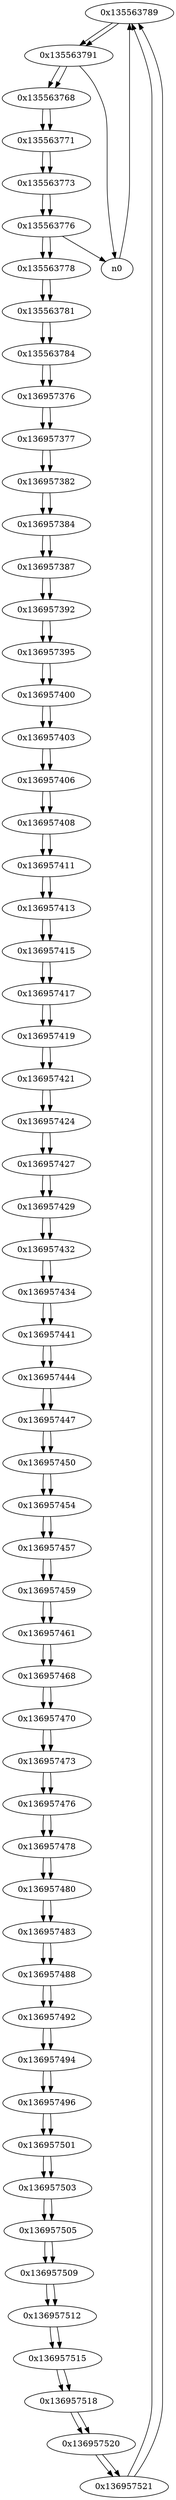 digraph G{
/* nodes */
  n1 [label="0x135563789"]
  n2 [label="0x135563791"]
  n3 [label="0x135563768"]
  n4 [label="0x135563771"]
  n5 [label="0x135563773"]
  n6 [label="0x135563776"]
  n7 [label="0x135563778"]
  n8 [label="0x135563781"]
  n9 [label="0x135563784"]
  n10 [label="0x136957376"]
  n11 [label="0x136957377"]
  n12 [label="0x136957382"]
  n13 [label="0x136957384"]
  n14 [label="0x136957387"]
  n15 [label="0x136957392"]
  n16 [label="0x136957395"]
  n17 [label="0x136957400"]
  n18 [label="0x136957403"]
  n19 [label="0x136957406"]
  n20 [label="0x136957408"]
  n21 [label="0x136957411"]
  n22 [label="0x136957413"]
  n23 [label="0x136957415"]
  n24 [label="0x136957417"]
  n25 [label="0x136957419"]
  n26 [label="0x136957421"]
  n27 [label="0x136957424"]
  n28 [label="0x136957427"]
  n29 [label="0x136957429"]
  n30 [label="0x136957432"]
  n31 [label="0x136957434"]
  n32 [label="0x136957441"]
  n33 [label="0x136957444"]
  n34 [label="0x136957447"]
  n35 [label="0x136957450"]
  n36 [label="0x136957454"]
  n37 [label="0x136957457"]
  n38 [label="0x136957459"]
  n39 [label="0x136957461"]
  n40 [label="0x136957468"]
  n41 [label="0x136957470"]
  n42 [label="0x136957473"]
  n43 [label="0x136957476"]
  n44 [label="0x136957478"]
  n45 [label="0x136957480"]
  n46 [label="0x136957483"]
  n47 [label="0x136957488"]
  n48 [label="0x136957492"]
  n49 [label="0x136957494"]
  n50 [label="0x136957496"]
  n51 [label="0x136957501"]
  n52 [label="0x136957503"]
  n53 [label="0x136957505"]
  n54 [label="0x136957509"]
  n55 [label="0x136957512"]
  n56 [label="0x136957515"]
  n57 [label="0x136957518"]
  n58 [label="0x136957520"]
  n59 [label="0x136957521"]
/* edges */
n1 -> n2;
n59 -> n1;
n0 -> n1;
n2 -> n3;
n2 -> n0;
n1 -> n2;
n3 -> n4;
n2 -> n3;
n4 -> n5;
n3 -> n4;
n5 -> n6;
n4 -> n5;
n6 -> n7;
n6 -> n0;
n5 -> n6;
n7 -> n8;
n6 -> n7;
n8 -> n9;
n7 -> n8;
n9 -> n10;
n8 -> n9;
n10 -> n11;
n9 -> n10;
n11 -> n12;
n10 -> n11;
n12 -> n13;
n11 -> n12;
n13 -> n14;
n12 -> n13;
n14 -> n15;
n13 -> n14;
n15 -> n16;
n14 -> n15;
n16 -> n17;
n15 -> n16;
n17 -> n18;
n16 -> n17;
n18 -> n19;
n17 -> n18;
n19 -> n20;
n18 -> n19;
n20 -> n21;
n19 -> n20;
n21 -> n22;
n20 -> n21;
n22 -> n23;
n21 -> n22;
n23 -> n24;
n22 -> n23;
n24 -> n25;
n23 -> n24;
n25 -> n26;
n24 -> n25;
n26 -> n27;
n25 -> n26;
n27 -> n28;
n26 -> n27;
n28 -> n29;
n27 -> n28;
n29 -> n30;
n28 -> n29;
n30 -> n31;
n29 -> n30;
n31 -> n32;
n30 -> n31;
n32 -> n33;
n31 -> n32;
n33 -> n34;
n32 -> n33;
n34 -> n35;
n33 -> n34;
n35 -> n36;
n34 -> n35;
n36 -> n37;
n35 -> n36;
n37 -> n38;
n36 -> n37;
n38 -> n39;
n37 -> n38;
n39 -> n40;
n38 -> n39;
n40 -> n41;
n39 -> n40;
n41 -> n42;
n40 -> n41;
n42 -> n43;
n41 -> n42;
n43 -> n44;
n42 -> n43;
n44 -> n45;
n43 -> n44;
n45 -> n46;
n44 -> n45;
n46 -> n47;
n45 -> n46;
n47 -> n48;
n46 -> n47;
n48 -> n49;
n47 -> n48;
n49 -> n50;
n48 -> n49;
n50 -> n51;
n49 -> n50;
n51 -> n52;
n50 -> n51;
n52 -> n53;
n51 -> n52;
n53 -> n54;
n52 -> n53;
n54 -> n55;
n53 -> n54;
n55 -> n56;
n54 -> n55;
n56 -> n57;
n55 -> n56;
n57 -> n58;
n56 -> n57;
n58 -> n59;
n57 -> n58;
n59 -> n1;
n58 -> n59;
}

